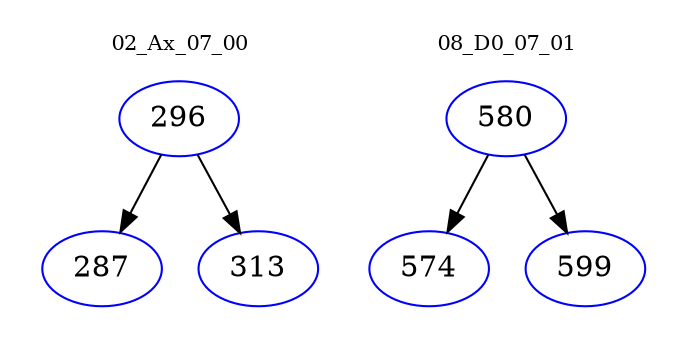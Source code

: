 digraph{
subgraph cluster_0 {
color = white
label = "02_Ax_07_00";
fontsize=10;
T0_296 [label="296", color="blue"]
T0_296 -> T0_287 [color="black"]
T0_287 [label="287", color="blue"]
T0_296 -> T0_313 [color="black"]
T0_313 [label="313", color="blue"]
}
subgraph cluster_1 {
color = white
label = "08_D0_07_01";
fontsize=10;
T1_580 [label="580", color="blue"]
T1_580 -> T1_574 [color="black"]
T1_574 [label="574", color="blue"]
T1_580 -> T1_599 [color="black"]
T1_599 [label="599", color="blue"]
}
}
